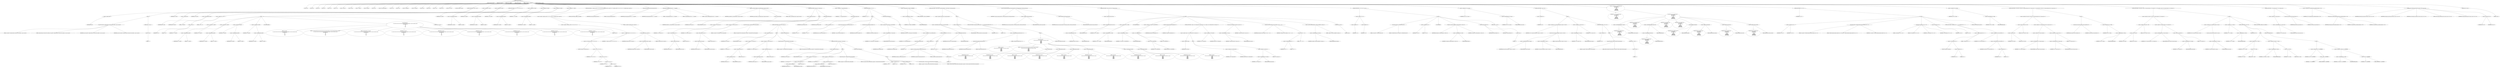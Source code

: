 digraph hostapd_notif_assoc {  
"1000123" [label = "(METHOD,hostapd_notif_assoc)" ]
"1000124" [label = "(PARAM,hostapd_data *hapd)" ]
"1000125" [label = "(PARAM,const u8 *addr)" ]
"1000126" [label = "(PARAM,const u8 *req_ies)" ]
"1000127" [label = "(PARAM,size_t req_ies_len)" ]
"1000128" [label = "(PARAM,int reassoc)" ]
"1000129" [label = "(BLOCK,,)" ]
"1000130" [label = "(LOCAL,v5: int)" ]
"1000131" [label = "(LOCAL,v6: int)" ]
"1000132" [label = "(LOCAL,v8: u8)" ]
"1000133" [label = "(LOCAL,v9: u8)" ]
"1000134" [label = "(LOCAL,v10: u8)" ]
"1000135" [label = "(LOCAL,v11: u8)" ]
"1000136" [label = "(LOCAL,v14: const u8 *)" ]
"1000137" [label = "(LOCAL,v15: size_t)" ]
"1000138" [label = "(LOCAL,v17: sta_info *)" ]
"1000139" [label = "(LOCAL,v18: sta_info *)" ]
"1000140" [label = "(LOCAL,v19: int)" ]
"1000141" [label = "(LOCAL,v20: wpa_state_machine *)" ]
"1000142" [label = "(LOCAL,v21: int)" ]
"1000143" [label = "(LOCAL,v22: int)" ]
"1000144" [label = "(LOCAL,v23: unsigned int)" ]
"1000145" [label = "(LOCAL,v24: wpa_event)" ]
"1000146" [label = "(LOCAL,v25: u32)" ]
"1000147" [label = "(LOCAL,v26: int)" ]
"1000148" [label = "(LOCAL,v27: u32)" ]
"1000149" [label = "(LOCAL,v28: u8 *)" ]
"1000150" [label = "(LOCAL,v30: u8 [ 1064 ])" ]
"1000151" [label = "(LOCAL,mdie: ieee802_11_elems)" ]
"1000152" [label = "(CONTROL_STRUCTURE,if ( !addr ),if ( !addr ))" ]
"1000153" [label = "(<operator>.logicalNot,!addr)" ]
"1000154" [label = "(IDENTIFIER,addr,!addr)" ]
"1000155" [label = "(BLOCK,,)" ]
"1000156" [label = "(wpa_printf,wpa_printf(2, \"hostapd_notif_assoc: Skip event with no address\", req_ies, req_ies_len))" ]
"1000157" [label = "(LITERAL,2,wpa_printf(2, \"hostapd_notif_assoc: Skip event with no address\", req_ies, req_ies_len))" ]
"1000158" [label = "(LITERAL,\"hostapd_notif_assoc: Skip event with no address\",wpa_printf(2, \"hostapd_notif_assoc: Skip event with no address\", req_ies, req_ies_len))" ]
"1000159" [label = "(IDENTIFIER,req_ies,wpa_printf(2, \"hostapd_notif_assoc: Skip event with no address\", req_ies, req_ies_len))" ]
"1000160" [label = "(IDENTIFIER,req_ies_len,wpa_printf(2, \"hostapd_notif_assoc: Skip event with no address\", req_ies, req_ies_len))" ]
"1000161" [label = "(RETURN,return -1;,return -1;)" ]
"1000162" [label = "(<operator>.minus,-1)" ]
"1000163" [label = "(LITERAL,1,-1)" ]
"1000164" [label = "(<operator>.assignment,v5 = *addr)" ]
"1000165" [label = "(IDENTIFIER,v5,v5 = *addr)" ]
"1000166" [label = "(<operator>.indirection,*addr)" ]
"1000167" [label = "(IDENTIFIER,addr,v5 = *addr)" ]
"1000168" [label = "(<operator>.assignment,v6 = addr[1])" ]
"1000169" [label = "(IDENTIFIER,v6,v6 = addr[1])" ]
"1000170" [label = "(<operator>.indirectIndexAccess,addr[1])" ]
"1000171" [label = "(IDENTIFIER,addr,v6 = addr[1])" ]
"1000172" [label = "(LITERAL,1,v6 = addr[1])" ]
"1000173" [label = "(CONTROL_STRUCTURE,if ( (v5 & 1) != 0 ),if ( (v5 & 1) != 0 ))" ]
"1000174" [label = "(<operator>.notEquals,(v5 & 1) != 0)" ]
"1000175" [label = "(<operator>.and,v5 & 1)" ]
"1000176" [label = "(IDENTIFIER,v5,v5 & 1)" ]
"1000177" [label = "(LITERAL,1,v5 & 1)" ]
"1000178" [label = "(LITERAL,0,(v5 & 1) != 0)" ]
"1000179" [label = "(BLOCK,,)" ]
"1000180" [label = "(<operator>.assignment,v11 = addr[5])" ]
"1000181" [label = "(IDENTIFIER,v11,v11 = addr[5])" ]
"1000182" [label = "(<operator>.indirectIndexAccess,addr[5])" ]
"1000183" [label = "(IDENTIFIER,addr,v11 = addr[5])" ]
"1000184" [label = "(LITERAL,5,v11 = addr[5])" ]
"1000185" [label = "(<operator>.assignment,v10 = addr[4])" ]
"1000186" [label = "(IDENTIFIER,v10,v10 = addr[4])" ]
"1000187" [label = "(<operator>.indirectIndexAccess,addr[4])" ]
"1000188" [label = "(IDENTIFIER,addr,v10 = addr[4])" ]
"1000189" [label = "(LITERAL,4,v10 = addr[4])" ]
"1000190" [label = "(<operator>.assignment,v9 = addr[3])" ]
"1000191" [label = "(IDENTIFIER,v9,v9 = addr[3])" ]
"1000192" [label = "(<operator>.indirectIndexAccess,addr[3])" ]
"1000193" [label = "(IDENTIFIER,addr,v9 = addr[3])" ]
"1000194" [label = "(LITERAL,3,v9 = addr[3])" ]
"1000195" [label = "(<operator>.assignment,v8 = addr[2])" ]
"1000196" [label = "(IDENTIFIER,v8,v8 = addr[2])" ]
"1000197" [label = "(<operator>.indirectIndexAccess,addr[2])" ]
"1000198" [label = "(IDENTIFIER,addr,v8 = addr[2])" ]
"1000199" [label = "(LITERAL,2,v8 = addr[2])" ]
"1000200" [label = "(JUMP_TARGET,LABEL_9)" ]
"1000201" [label = "(wpa_printf,wpa_printf(\n      2,\n      \"%s: Invalid SA=%02x:%02x:%02x:%02x:%02x:%02x in received indication - ignore this indication silently\",\n      \"hostapd_notif_assoc\",\n      v5,\n      v6,\n      v8,\n      v9,\n      v10,\n      v11))" ]
"1000202" [label = "(LITERAL,2,wpa_printf(\n      2,\n      \"%s: Invalid SA=%02x:%02x:%02x:%02x:%02x:%02x in received indication - ignore this indication silently\",\n      \"hostapd_notif_assoc\",\n      v5,\n      v6,\n      v8,\n      v9,\n      v10,\n      v11))" ]
"1000203" [label = "(LITERAL,\"%s: Invalid SA=%02x:%02x:%02x:%02x:%02x:%02x in received indication - ignore this indication silently\",wpa_printf(\n      2,\n      \"%s: Invalid SA=%02x:%02x:%02x:%02x:%02x:%02x in received indication - ignore this indication silently\",\n      \"hostapd_notif_assoc\",\n      v5,\n      v6,\n      v8,\n      v9,\n      v10,\n      v11))" ]
"1000204" [label = "(LITERAL,\"hostapd_notif_assoc\",wpa_printf(\n      2,\n      \"%s: Invalid SA=%02x:%02x:%02x:%02x:%02x:%02x in received indication - ignore this indication silently\",\n      \"hostapd_notif_assoc\",\n      v5,\n      v6,\n      v8,\n      v9,\n      v10,\n      v11))" ]
"1000205" [label = "(IDENTIFIER,v5,wpa_printf(\n      2,\n      \"%s: Invalid SA=%02x:%02x:%02x:%02x:%02x:%02x in received indication - ignore this indication silently\",\n      \"hostapd_notif_assoc\",\n      v5,\n      v6,\n      v8,\n      v9,\n      v10,\n      v11))" ]
"1000206" [label = "(IDENTIFIER,v6,wpa_printf(\n      2,\n      \"%s: Invalid SA=%02x:%02x:%02x:%02x:%02x:%02x in received indication - ignore this indication silently\",\n      \"hostapd_notif_assoc\",\n      v5,\n      v6,\n      v8,\n      v9,\n      v10,\n      v11))" ]
"1000207" [label = "(IDENTIFIER,v8,wpa_printf(\n      2,\n      \"%s: Invalid SA=%02x:%02x:%02x:%02x:%02x:%02x in received indication - ignore this indication silently\",\n      \"hostapd_notif_assoc\",\n      v5,\n      v6,\n      v8,\n      v9,\n      v10,\n      v11))" ]
"1000208" [label = "(IDENTIFIER,v9,wpa_printf(\n      2,\n      \"%s: Invalid SA=%02x:%02x:%02x:%02x:%02x:%02x in received indication - ignore this indication silently\",\n      \"hostapd_notif_assoc\",\n      v5,\n      v6,\n      v8,\n      v9,\n      v10,\n      v11))" ]
"1000209" [label = "(IDENTIFIER,v10,wpa_printf(\n      2,\n      \"%s: Invalid SA=%02x:%02x:%02x:%02x:%02x:%02x in received indication - ignore this indication silently\",\n      \"hostapd_notif_assoc\",\n      v5,\n      v6,\n      v8,\n      v9,\n      v10,\n      v11))" ]
"1000210" [label = "(IDENTIFIER,v11,wpa_printf(\n      2,\n      \"%s: Invalid SA=%02x:%02x:%02x:%02x:%02x:%02x in received indication - ignore this indication silently\",\n      \"hostapd_notif_assoc\",\n      v5,\n      v6,\n      v8,\n      v9,\n      v10,\n      v11))" ]
"1000211" [label = "(RETURN,return 0;,return 0;)" ]
"1000212" [label = "(LITERAL,0,return 0;)" ]
"1000213" [label = "(<operator>.assignment,v8 = addr[2])" ]
"1000214" [label = "(IDENTIFIER,v8,v8 = addr[2])" ]
"1000215" [label = "(<operator>.indirectIndexAccess,addr[2])" ]
"1000216" [label = "(IDENTIFIER,addr,v8 = addr[2])" ]
"1000217" [label = "(LITERAL,2,v8 = addr[2])" ]
"1000218" [label = "(<operator>.assignment,v9 = addr[3])" ]
"1000219" [label = "(IDENTIFIER,v9,v9 = addr[3])" ]
"1000220" [label = "(<operator>.indirectIndexAccess,addr[3])" ]
"1000221" [label = "(IDENTIFIER,addr,v9 = addr[3])" ]
"1000222" [label = "(LITERAL,3,v9 = addr[3])" ]
"1000223" [label = "(<operator>.assignment,v10 = addr[4])" ]
"1000224" [label = "(IDENTIFIER,v10,v10 = addr[4])" ]
"1000225" [label = "(<operator>.indirectIndexAccess,addr[4])" ]
"1000226" [label = "(IDENTIFIER,addr,v10 = addr[4])" ]
"1000227" [label = "(LITERAL,4,v10 = addr[4])" ]
"1000228" [label = "(<operator>.assignment,v11 = addr[5])" ]
"1000229" [label = "(IDENTIFIER,v11,v11 = addr[5])" ]
"1000230" [label = "(<operator>.indirectIndexAccess,addr[5])" ]
"1000231" [label = "(IDENTIFIER,addr,v11 = addr[5])" ]
"1000232" [label = "(LITERAL,5,v11 = addr[5])" ]
"1000233" [label = "(CONTROL_STRUCTURE,if ( !((unsigned __int8)(v6 | v5 | v8 | v9 | v10) | v11) || !bcmp(addr, hapd->own_addr, 6u) ),if ( !((unsigned __int8)(v6 | v5 | v8 | v9 | v10) | v11) || !bcmp(addr, hapd->own_addr, 6u) ))" ]
"1000234" [label = "(<operator>.logicalOr,!((unsigned __int8)(v6 | v5 | v8 | v9 | v10) | v11) || !bcmp(addr, hapd->own_addr, 6u))" ]
"1000235" [label = "(<operator>.logicalNot,!((unsigned __int8)(v6 | v5 | v8 | v9 | v10) | v11))" ]
"1000236" [label = "(<operator>.or,(unsigned __int8)(v6 | v5 | v8 | v9 | v10) | v11)" ]
"1000237" [label = "(<operator>.cast,(unsigned __int8)(v6 | v5 | v8 | v9 | v10))" ]
"1000238" [label = "(UNKNOWN,unsigned __int8,unsigned __int8)" ]
"1000239" [label = "(<operator>.or,v6 | v5 | v8 | v9 | v10)" ]
"1000240" [label = "(IDENTIFIER,v6,v6 | v5 | v8 | v9 | v10)" ]
"1000241" [label = "(<operator>.or,v5 | v8 | v9 | v10)" ]
"1000242" [label = "(IDENTIFIER,v5,v5 | v8 | v9 | v10)" ]
"1000243" [label = "(<operator>.or,v8 | v9 | v10)" ]
"1000244" [label = "(IDENTIFIER,v8,v8 | v9 | v10)" ]
"1000245" [label = "(<operator>.or,v9 | v10)" ]
"1000246" [label = "(IDENTIFIER,v9,v9 | v10)" ]
"1000247" [label = "(IDENTIFIER,v10,v9 | v10)" ]
"1000248" [label = "(IDENTIFIER,v11,(unsigned __int8)(v6 | v5 | v8 | v9 | v10) | v11)" ]
"1000249" [label = "(<operator>.logicalNot,!bcmp(addr, hapd->own_addr, 6u))" ]
"1000250" [label = "(bcmp,bcmp(addr, hapd->own_addr, 6u))" ]
"1000251" [label = "(IDENTIFIER,addr,bcmp(addr, hapd->own_addr, 6u))" ]
"1000252" [label = "(<operator>.indirectFieldAccess,hapd->own_addr)" ]
"1000253" [label = "(IDENTIFIER,hapd,bcmp(addr, hapd->own_addr, 6u))" ]
"1000254" [label = "(FIELD_IDENTIFIER,own_addr,own_addr)" ]
"1000255" [label = "(LITERAL,6u,bcmp(addr, hapd->own_addr, 6u))" ]
"1000256" [label = "(CONTROL_STRUCTURE,goto LABEL_9;,goto LABEL_9;)" ]
"1000257" [label = "(random_add_randomness,random_add_randomness(addr, 6u))" ]
"1000258" [label = "(IDENTIFIER,addr,random_add_randomness(addr, 6u))" ]
"1000259" [label = "(LITERAL,6u,random_add_randomness(addr, 6u))" ]
"1000260" [label = "(hostapd_logger,hostapd_logger(hapd, addr, 1u, 2, \"associated\"))" ]
"1000261" [label = "(IDENTIFIER,hapd,hostapd_logger(hapd, addr, 1u, 2, \"associated\"))" ]
"1000262" [label = "(IDENTIFIER,addr,hostapd_logger(hapd, addr, 1u, 2, \"associated\"))" ]
"1000263" [label = "(LITERAL,1u,hostapd_logger(hapd, addr, 1u, 2, \"associated\"))" ]
"1000264" [label = "(LITERAL,2,hostapd_logger(hapd, addr, 1u, 2, \"associated\"))" ]
"1000265" [label = "(LITERAL,\"associated\",hostapd_logger(hapd, addr, 1u, 2, \"associated\"))" ]
"1000266" [label = "(ieee802_11_parse_elems,ieee802_11_parse_elems(req_ies, req_ies_len, &mdie, 0))" ]
"1000267" [label = "(IDENTIFIER,req_ies,ieee802_11_parse_elems(req_ies, req_ies_len, &mdie, 0))" ]
"1000268" [label = "(IDENTIFIER,req_ies_len,ieee802_11_parse_elems(req_ies, req_ies_len, &mdie, 0))" ]
"1000269" [label = "(<operator>.addressOf,&mdie)" ]
"1000270" [label = "(IDENTIFIER,mdie,ieee802_11_parse_elems(req_ies, req_ies_len, &mdie, 0))" ]
"1000271" [label = "(LITERAL,0,ieee802_11_parse_elems(req_ies, req_ies_len, &mdie, 0))" ]
"1000272" [label = "(CONTROL_STRUCTURE,if ( mdie.wps_ie ),if ( mdie.wps_ie ))" ]
"1000273" [label = "(<operator>.fieldAccess,mdie.wps_ie)" ]
"1000274" [label = "(IDENTIFIER,mdie,if ( mdie.wps_ie ))" ]
"1000275" [label = "(FIELD_IDENTIFIER,wps_ie,wps_ie)" ]
"1000276" [label = "(BLOCK,,)" ]
"1000277" [label = "(<operator>.assignment,v14 = mdie.wps_ie - 2)" ]
"1000278" [label = "(IDENTIFIER,v14,v14 = mdie.wps_ie - 2)" ]
"1000279" [label = "(<operator>.subtraction,mdie.wps_ie - 2)" ]
"1000280" [label = "(<operator>.fieldAccess,mdie.wps_ie)" ]
"1000281" [label = "(IDENTIFIER,mdie,mdie.wps_ie - 2)" ]
"1000282" [label = "(FIELD_IDENTIFIER,wps_ie,wps_ie)" ]
"1000283" [label = "(LITERAL,2,mdie.wps_ie - 2)" ]
"1000284" [label = "(<operator>.assignment,v15 = mdie.wps_ie_len + 2)" ]
"1000285" [label = "(IDENTIFIER,v15,v15 = mdie.wps_ie_len + 2)" ]
"1000286" [label = "(<operator>.addition,mdie.wps_ie_len + 2)" ]
"1000287" [label = "(<operator>.fieldAccess,mdie.wps_ie_len)" ]
"1000288" [label = "(IDENTIFIER,mdie,mdie.wps_ie_len + 2)" ]
"1000289" [label = "(FIELD_IDENTIFIER,wps_ie_len,wps_ie_len)" ]
"1000290" [label = "(LITERAL,2,mdie.wps_ie_len + 2)" ]
"1000291" [label = "(wpa_printf,wpa_printf(2, \"STA included WPS IE in (Re)AssocReq\"))" ]
"1000292" [label = "(LITERAL,2,wpa_printf(2, \"STA included WPS IE in (Re)AssocReq\"))" ]
"1000293" [label = "(LITERAL,\"STA included WPS IE in (Re)AssocReq\",wpa_printf(2, \"STA included WPS IE in (Re)AssocReq\"))" ]
"1000294" [label = "(CONTROL_STRUCTURE,else,else)" ]
"1000295" [label = "(CONTROL_STRUCTURE,if ( mdie.rsn_ie ),if ( mdie.rsn_ie ))" ]
"1000296" [label = "(<operator>.fieldAccess,mdie.rsn_ie)" ]
"1000297" [label = "(IDENTIFIER,mdie,if ( mdie.rsn_ie ))" ]
"1000298" [label = "(FIELD_IDENTIFIER,rsn_ie,rsn_ie)" ]
"1000299" [label = "(BLOCK,,)" ]
"1000300" [label = "(<operator>.assignment,v14 = mdie.rsn_ie - 2)" ]
"1000301" [label = "(IDENTIFIER,v14,v14 = mdie.rsn_ie - 2)" ]
"1000302" [label = "(<operator>.subtraction,mdie.rsn_ie - 2)" ]
"1000303" [label = "(<operator>.fieldAccess,mdie.rsn_ie)" ]
"1000304" [label = "(IDENTIFIER,mdie,mdie.rsn_ie - 2)" ]
"1000305" [label = "(FIELD_IDENTIFIER,rsn_ie,rsn_ie)" ]
"1000306" [label = "(LITERAL,2,mdie.rsn_ie - 2)" ]
"1000307" [label = "(<operator>.assignment,v15 = mdie.rsn_ie_len + 2)" ]
"1000308" [label = "(IDENTIFIER,v15,v15 = mdie.rsn_ie_len + 2)" ]
"1000309" [label = "(<operator>.addition,mdie.rsn_ie_len + 2)" ]
"1000310" [label = "(<operator>.fieldAccess,mdie.rsn_ie_len)" ]
"1000311" [label = "(IDENTIFIER,mdie,mdie.rsn_ie_len + 2)" ]
"1000312" [label = "(FIELD_IDENTIFIER,rsn_ie_len,rsn_ie_len)" ]
"1000313" [label = "(LITERAL,2,mdie.rsn_ie_len + 2)" ]
"1000314" [label = "(wpa_printf,wpa_printf(2, \"STA included RSN IE in (Re)AssocReq\"))" ]
"1000315" [label = "(LITERAL,2,wpa_printf(2, \"STA included RSN IE in (Re)AssocReq\"))" ]
"1000316" [label = "(LITERAL,\"STA included RSN IE in (Re)AssocReq\",wpa_printf(2, \"STA included RSN IE in (Re)AssocReq\"))" ]
"1000317" [label = "(CONTROL_STRUCTURE,else,else)" ]
"1000318" [label = "(CONTROL_STRUCTURE,if ( mdie.wpa_ie ),if ( mdie.wpa_ie ))" ]
"1000319" [label = "(<operator>.fieldAccess,mdie.wpa_ie)" ]
"1000320" [label = "(IDENTIFIER,mdie,if ( mdie.wpa_ie ))" ]
"1000321" [label = "(FIELD_IDENTIFIER,wpa_ie,wpa_ie)" ]
"1000322" [label = "(BLOCK,,)" ]
"1000323" [label = "(<operator>.assignment,v14 = mdie.wpa_ie - 2)" ]
"1000324" [label = "(IDENTIFIER,v14,v14 = mdie.wpa_ie - 2)" ]
"1000325" [label = "(<operator>.subtraction,mdie.wpa_ie - 2)" ]
"1000326" [label = "(<operator>.fieldAccess,mdie.wpa_ie)" ]
"1000327" [label = "(IDENTIFIER,mdie,mdie.wpa_ie - 2)" ]
"1000328" [label = "(FIELD_IDENTIFIER,wpa_ie,wpa_ie)" ]
"1000329" [label = "(LITERAL,2,mdie.wpa_ie - 2)" ]
"1000330" [label = "(<operator>.assignment,v15 = mdie.wpa_ie_len + 2)" ]
"1000331" [label = "(IDENTIFIER,v15,v15 = mdie.wpa_ie_len + 2)" ]
"1000332" [label = "(<operator>.addition,mdie.wpa_ie_len + 2)" ]
"1000333" [label = "(<operator>.fieldAccess,mdie.wpa_ie_len)" ]
"1000334" [label = "(IDENTIFIER,mdie,mdie.wpa_ie_len + 2)" ]
"1000335" [label = "(FIELD_IDENTIFIER,wpa_ie_len,wpa_ie_len)" ]
"1000336" [label = "(LITERAL,2,mdie.wpa_ie_len + 2)" ]
"1000337" [label = "(wpa_printf,wpa_printf(2, \"STA included WPA IE in (Re)AssocReq\"))" ]
"1000338" [label = "(LITERAL,2,wpa_printf(2, \"STA included WPA IE in (Re)AssocReq\"))" ]
"1000339" [label = "(LITERAL,\"STA included WPA IE in (Re)AssocReq\",wpa_printf(2, \"STA included WPA IE in (Re)AssocReq\"))" ]
"1000340" [label = "(CONTROL_STRUCTURE,else,else)" ]
"1000341" [label = "(BLOCK,,)" ]
"1000342" [label = "(<operator>.assignment,v14 = 0)" ]
"1000343" [label = "(IDENTIFIER,v14,v14 = 0)" ]
"1000344" [label = "(LITERAL,0,v14 = 0)" ]
"1000345" [label = "(<operator>.assignment,v15 = 0)" ]
"1000346" [label = "(IDENTIFIER,v15,v15 = 0)" ]
"1000347" [label = "(LITERAL,0,v15 = 0)" ]
"1000348" [label = "(wpa_printf,wpa_printf(2, \"STA did not include WPS/RSN/WPA IE in (Re)AssocReq\"))" ]
"1000349" [label = "(LITERAL,2,wpa_printf(2, \"STA did not include WPS/RSN/WPA IE in (Re)AssocReq\"))" ]
"1000350" [label = "(LITERAL,\"STA did not include WPS/RSN/WPA IE in (Re)AssocReq\",wpa_printf(2, \"STA did not include WPS/RSN/WPA IE in (Re)AssocReq\"))" ]
"1000351" [label = "(<operator>.assignment,v17 = ap_get_sta(hapd, addr))" ]
"1000352" [label = "(IDENTIFIER,v17,v17 = ap_get_sta(hapd, addr))" ]
"1000353" [label = "(ap_get_sta,ap_get_sta(hapd, addr))" ]
"1000354" [label = "(IDENTIFIER,hapd,ap_get_sta(hapd, addr))" ]
"1000355" [label = "(IDENTIFIER,addr,ap_get_sta(hapd, addr))" ]
"1000356" [label = "(CONTROL_STRUCTURE,if ( v17 ),if ( v17 ))" ]
"1000357" [label = "(IDENTIFIER,v17,if ( v17 ))" ]
"1000358" [label = "(BLOCK,,)" ]
"1000359" [label = "(<operator>.assignment,v18 = v17)" ]
"1000360" [label = "(IDENTIFIER,v18,v18 = v17)" ]
"1000361" [label = "(IDENTIFIER,v17,v18 = v17)" ]
"1000362" [label = "(ap_sta_no_session_timeout,ap_sta_no_session_timeout(hapd, v17))" ]
"1000363" [label = "(IDENTIFIER,hapd,ap_sta_no_session_timeout(hapd, v17))" ]
"1000364" [label = "(IDENTIFIER,v17,ap_sta_no_session_timeout(hapd, v17))" ]
"1000365" [label = "(accounting_sta_stop,accounting_sta_stop(hapd, v18))" ]
"1000366" [label = "(IDENTIFIER,hapd,accounting_sta_stop(hapd, v18))" ]
"1000367" [label = "(IDENTIFIER,v18,accounting_sta_stop(hapd, v18))" ]
"1000368" [label = "(<operator>.assignment,v18->timeout_next = STA_NULLFUNC)" ]
"1000369" [label = "(<operator>.indirectFieldAccess,v18->timeout_next)" ]
"1000370" [label = "(IDENTIFIER,v18,v18->timeout_next = STA_NULLFUNC)" ]
"1000371" [label = "(FIELD_IDENTIFIER,timeout_next,timeout_next)" ]
"1000372" [label = "(IDENTIFIER,STA_NULLFUNC,v18->timeout_next = STA_NULLFUNC)" ]
"1000373" [label = "(CONTROL_STRUCTURE,else,else)" ]
"1000374" [label = "(BLOCK,,)" ]
"1000375" [label = "(<operator>.assignment,v18 = ap_sta_add(hapd, addr))" ]
"1000376" [label = "(IDENTIFIER,v18,v18 = ap_sta_add(hapd, addr))" ]
"1000377" [label = "(ap_sta_add,ap_sta_add(hapd, addr))" ]
"1000378" [label = "(IDENTIFIER,hapd,ap_sta_add(hapd, addr))" ]
"1000379" [label = "(IDENTIFIER,addr,ap_sta_add(hapd, addr))" ]
"1000380" [label = "(CONTROL_STRUCTURE,if ( !v18 ),if ( !v18 ))" ]
"1000381" [label = "(<operator>.logicalNot,!v18)" ]
"1000382" [label = "(IDENTIFIER,v18,!v18)" ]
"1000383" [label = "(BLOCK,,)" ]
"1000384" [label = "(hostapd_drv_sta_disassoc,hostapd_drv_sta_disassoc(hapd, addr, 5))" ]
"1000385" [label = "(IDENTIFIER,hapd,hostapd_drv_sta_disassoc(hapd, addr, 5))" ]
"1000386" [label = "(IDENTIFIER,addr,hostapd_drv_sta_disassoc(hapd, addr, 5))" ]
"1000387" [label = "(LITERAL,5,hostapd_drv_sta_disassoc(hapd, addr, 5))" ]
"1000388" [label = "(RETURN,return -1;,return -1;)" ]
"1000389" [label = "(<operator>.minus,-1)" ]
"1000390" [label = "(LITERAL,1,-1)" ]
"1000391" [label = "(<operators>.assignmentAnd,v18->flags &= 0xFFFECFFF)" ]
"1000392" [label = "(<operator>.indirectFieldAccess,v18->flags)" ]
"1000393" [label = "(IDENTIFIER,v18,v18->flags &= 0xFFFECFFF)" ]
"1000394" [label = "(FIELD_IDENTIFIER,flags,flags)" ]
"1000395" [label = "(LITERAL,0xFFFECFFF,v18->flags &= 0xFFFECFFF)" ]
"1000396" [label = "(CONTROL_STRUCTURE,if ( !hapd->iface->drv_max_acl_mac_addrs ),if ( !hapd->iface->drv_max_acl_mac_addrs ))" ]
"1000397" [label = "(<operator>.logicalNot,!hapd->iface->drv_max_acl_mac_addrs)" ]
"1000398" [label = "(<operator>.indirectFieldAccess,hapd->iface->drv_max_acl_mac_addrs)" ]
"1000399" [label = "(<operator>.indirectFieldAccess,hapd->iface)" ]
"1000400" [label = "(IDENTIFIER,hapd,!hapd->iface->drv_max_acl_mac_addrs)" ]
"1000401" [label = "(FIELD_IDENTIFIER,iface,iface)" ]
"1000402" [label = "(FIELD_IDENTIFIER,drv_max_acl_mac_addrs,drv_max_acl_mac_addrs)" ]
"1000403" [label = "(BLOCK,,)" ]
"1000404" [label = "(<operator>.assignment,v19 = 1)" ]
"1000405" [label = "(IDENTIFIER,v19,v19 = 1)" ]
"1000406" [label = "(LITERAL,1,v19 = 1)" ]
"1000407" [label = "(CONTROL_STRUCTURE,if ( hostapd_check_acl(hapd, addr, 0) != 1 ),if ( hostapd_check_acl(hapd, addr, 0) != 1 ))" ]
"1000408" [label = "(<operator>.notEquals,hostapd_check_acl(hapd, addr, 0) != 1)" ]
"1000409" [label = "(hostapd_check_acl,hostapd_check_acl(hapd, addr, 0))" ]
"1000410" [label = "(IDENTIFIER,hapd,hostapd_check_acl(hapd, addr, 0))" ]
"1000411" [label = "(IDENTIFIER,addr,hostapd_check_acl(hapd, addr, 0))" ]
"1000412" [label = "(LITERAL,0,hostapd_check_acl(hapd, addr, 0))" ]
"1000413" [label = "(LITERAL,1,hostapd_check_acl(hapd, addr, 0) != 1)" ]
"1000414" [label = "(BLOCK,,)" ]
"1000415" [label = "(wpa_printf,wpa_printf(\n        3,\n        \"STA %02x:%02x:%02x:%02x:%02x:%02x not allowed to connect\",\n        *addr,\n        addr[1],\n        addr[2],\n        addr[3],\n        addr[4],\n        addr[5]))" ]
"1000416" [label = "(LITERAL,3,wpa_printf(\n        3,\n        \"STA %02x:%02x:%02x:%02x:%02x:%02x not allowed to connect\",\n        *addr,\n        addr[1],\n        addr[2],\n        addr[3],\n        addr[4],\n        addr[5]))" ]
"1000417" [label = "(LITERAL,\"STA %02x:%02x:%02x:%02x:%02x:%02x not allowed to connect\",wpa_printf(\n        3,\n        \"STA %02x:%02x:%02x:%02x:%02x:%02x not allowed to connect\",\n        *addr,\n        addr[1],\n        addr[2],\n        addr[3],\n        addr[4],\n        addr[5]))" ]
"1000418" [label = "(<operator>.indirection,*addr)" ]
"1000419" [label = "(IDENTIFIER,addr,wpa_printf(\n        3,\n        \"STA %02x:%02x:%02x:%02x:%02x:%02x not allowed to connect\",\n        *addr,\n        addr[1],\n        addr[2],\n        addr[3],\n        addr[4],\n        addr[5]))" ]
"1000420" [label = "(<operator>.indirectIndexAccess,addr[1])" ]
"1000421" [label = "(IDENTIFIER,addr,wpa_printf(\n        3,\n        \"STA %02x:%02x:%02x:%02x:%02x:%02x not allowed to connect\",\n        *addr,\n        addr[1],\n        addr[2],\n        addr[3],\n        addr[4],\n        addr[5]))" ]
"1000422" [label = "(LITERAL,1,wpa_printf(\n        3,\n        \"STA %02x:%02x:%02x:%02x:%02x:%02x not allowed to connect\",\n        *addr,\n        addr[1],\n        addr[2],\n        addr[3],\n        addr[4],\n        addr[5]))" ]
"1000423" [label = "(<operator>.indirectIndexAccess,addr[2])" ]
"1000424" [label = "(IDENTIFIER,addr,wpa_printf(\n        3,\n        \"STA %02x:%02x:%02x:%02x:%02x:%02x not allowed to connect\",\n        *addr,\n        addr[1],\n        addr[2],\n        addr[3],\n        addr[4],\n        addr[5]))" ]
"1000425" [label = "(LITERAL,2,wpa_printf(\n        3,\n        \"STA %02x:%02x:%02x:%02x:%02x:%02x not allowed to connect\",\n        *addr,\n        addr[1],\n        addr[2],\n        addr[3],\n        addr[4],\n        addr[5]))" ]
"1000426" [label = "(<operator>.indirectIndexAccess,addr[3])" ]
"1000427" [label = "(IDENTIFIER,addr,wpa_printf(\n        3,\n        \"STA %02x:%02x:%02x:%02x:%02x:%02x not allowed to connect\",\n        *addr,\n        addr[1],\n        addr[2],\n        addr[3],\n        addr[4],\n        addr[5]))" ]
"1000428" [label = "(LITERAL,3,wpa_printf(\n        3,\n        \"STA %02x:%02x:%02x:%02x:%02x:%02x not allowed to connect\",\n        *addr,\n        addr[1],\n        addr[2],\n        addr[3],\n        addr[4],\n        addr[5]))" ]
"1000429" [label = "(<operator>.indirectIndexAccess,addr[4])" ]
"1000430" [label = "(IDENTIFIER,addr,wpa_printf(\n        3,\n        \"STA %02x:%02x:%02x:%02x:%02x:%02x not allowed to connect\",\n        *addr,\n        addr[1],\n        addr[2],\n        addr[3],\n        addr[4],\n        addr[5]))" ]
"1000431" [label = "(LITERAL,4,wpa_printf(\n        3,\n        \"STA %02x:%02x:%02x:%02x:%02x:%02x not allowed to connect\",\n        *addr,\n        addr[1],\n        addr[2],\n        addr[3],\n        addr[4],\n        addr[5]))" ]
"1000432" [label = "(<operator>.indirectIndexAccess,addr[5])" ]
"1000433" [label = "(IDENTIFIER,addr,wpa_printf(\n        3,\n        \"STA %02x:%02x:%02x:%02x:%02x:%02x not allowed to connect\",\n        *addr,\n        addr[1],\n        addr[2],\n        addr[3],\n        addr[4],\n        addr[5]))" ]
"1000434" [label = "(LITERAL,5,wpa_printf(\n        3,\n        \"STA %02x:%02x:%02x:%02x:%02x:%02x not allowed to connect\",\n        *addr,\n        addr[1],\n        addr[2],\n        addr[3],\n        addr[4],\n        addr[5]))" ]
"1000435" [label = "(CONTROL_STRUCTURE,goto fail;,goto fail;)" ]
"1000436" [label = "(ap_copy_sta_supp_op_classes,ap_copy_sta_supp_op_classes(v18, mdie.supp_op_classes, mdie.supp_op_classes_len))" ]
"1000437" [label = "(IDENTIFIER,v18,ap_copy_sta_supp_op_classes(v18, mdie.supp_op_classes, mdie.supp_op_classes_len))" ]
"1000438" [label = "(<operator>.fieldAccess,mdie.supp_op_classes)" ]
"1000439" [label = "(IDENTIFIER,mdie,ap_copy_sta_supp_op_classes(v18, mdie.supp_op_classes, mdie.supp_op_classes_len))" ]
"1000440" [label = "(FIELD_IDENTIFIER,supp_op_classes,supp_op_classes)" ]
"1000441" [label = "(<operator>.fieldAccess,mdie.supp_op_classes_len)" ]
"1000442" [label = "(IDENTIFIER,mdie,ap_copy_sta_supp_op_classes(v18, mdie.supp_op_classes, mdie.supp_op_classes_len))" ]
"1000443" [label = "(FIELD_IDENTIFIER,supp_op_classes_len,supp_op_classes_len)" ]
"1000444" [label = "(CONTROL_STRUCTURE,if ( !hapd->conf->wpa ),if ( !hapd->conf->wpa ))" ]
"1000445" [label = "(<operator>.logicalNot,!hapd->conf->wpa)" ]
"1000446" [label = "(<operator>.indirectFieldAccess,hapd->conf->wpa)" ]
"1000447" [label = "(<operator>.indirectFieldAccess,hapd->conf)" ]
"1000448" [label = "(IDENTIFIER,hapd,!hapd->conf->wpa)" ]
"1000449" [label = "(FIELD_IDENTIFIER,conf,conf)" ]
"1000450" [label = "(FIELD_IDENTIFIER,wpa,wpa)" ]
"1000451" [label = "(BLOCK,,)" ]
"1000452" [label = "(<operator>.assignment,v23 = v18->flags)" ]
"1000453" [label = "(IDENTIFIER,v23,v23 = v18->flags)" ]
"1000454" [label = "(<operator>.indirectFieldAccess,v18->flags)" ]
"1000455" [label = "(IDENTIFIER,v18,v23 = v18->flags)" ]
"1000456" [label = "(FIELD_IDENTIFIER,flags,flags)" ]
"1000457" [label = "(JUMP_TARGET,LABEL_30)" ]
"1000458" [label = "(<operator>.assignment,v18->flags = v23 & 0xFFF7FFFC | 3)" ]
"1000459" [label = "(<operator>.indirectFieldAccess,v18->flags)" ]
"1000460" [label = "(IDENTIFIER,v18,v18->flags = v23 & 0xFFF7FFFC | 3)" ]
"1000461" [label = "(FIELD_IDENTIFIER,flags,flags)" ]
"1000462" [label = "(<operator>.or,v23 & 0xFFF7FFFC | 3)" ]
"1000463" [label = "(<operator>.and,v23 & 0xFFF7FFFC)" ]
"1000464" [label = "(IDENTIFIER,v23,v23 & 0xFFF7FFFC)" ]
"1000465" [label = "(LITERAL,0xFFF7FFFC,v23 & 0xFFF7FFFC)" ]
"1000466" [label = "(LITERAL,3,v23 & 0xFFF7FFFC | 3)" ]
"1000467" [label = "(hostapd_set_sta_flags,hostapd_set_sta_flags(hapd, v18))" ]
"1000468" [label = "(IDENTIFIER,hapd,hostapd_set_sta_flags(hapd, v18))" ]
"1000469" [label = "(IDENTIFIER,v18,hostapd_set_sta_flags(hapd, v18))" ]
"1000470" [label = "(CONTROL_STRUCTURE,if ( !reassoc || (v24 = WPA_ASSOC_FT, v18->auth_alg != 2) ),if ( !reassoc || (v24 = WPA_ASSOC_FT, v18->auth_alg != 2) ))" ]
"1000471" [label = "(<operator>.logicalOr,!reassoc || (v24 = WPA_ASSOC_FT, v18->auth_alg != 2))" ]
"1000472" [label = "(<operator>.logicalNot,!reassoc)" ]
"1000473" [label = "(IDENTIFIER,reassoc,!reassoc)" ]
"1000474" [label = "(BLOCK,,)" ]
"1000475" [label = "(<operator>.assignment,v24 = WPA_ASSOC_FT)" ]
"1000476" [label = "(IDENTIFIER,v24,v24 = WPA_ASSOC_FT)" ]
"1000477" [label = "(IDENTIFIER,WPA_ASSOC_FT,v24 = WPA_ASSOC_FT)" ]
"1000478" [label = "(<operator>.notEquals,v18->auth_alg != 2)" ]
"1000479" [label = "(<operator>.indirectFieldAccess,v18->auth_alg)" ]
"1000480" [label = "(IDENTIFIER,v18,v18->auth_alg != 2)" ]
"1000481" [label = "(FIELD_IDENTIFIER,auth_alg,auth_alg)" ]
"1000482" [label = "(LITERAL,2,v18->auth_alg != 2)" ]
"1000483" [label = "(<operator>.assignment,v24 = WPA_ASSOC)" ]
"1000484" [label = "(IDENTIFIER,v24,v24 = WPA_ASSOC)" ]
"1000485" [label = "(IDENTIFIER,WPA_ASSOC,v24 = WPA_ASSOC)" ]
"1000486" [label = "(wpa_auth_sm_event,wpa_auth_sm_event(v18->wpa_sm, v24))" ]
"1000487" [label = "(<operator>.indirectFieldAccess,v18->wpa_sm)" ]
"1000488" [label = "(IDENTIFIER,v18,wpa_auth_sm_event(v18->wpa_sm, v24))" ]
"1000489" [label = "(FIELD_IDENTIFIER,wpa_sm,wpa_sm)" ]
"1000490" [label = "(IDENTIFIER,v24,wpa_auth_sm_event(v18->wpa_sm, v24))" ]
"1000491" [label = "(hostapd_new_assoc_sta,hostapd_new_assoc_sta(hapd, v18, (v23 >> 1) & 1))" ]
"1000492" [label = "(IDENTIFIER,hapd,hostapd_new_assoc_sta(hapd, v18, (v23 >> 1) & 1))" ]
"1000493" [label = "(IDENTIFIER,v18,hostapd_new_assoc_sta(hapd, v18, (v23 >> 1) & 1))" ]
"1000494" [label = "(<operator>.and,(v23 >> 1) & 1)" ]
"1000495" [label = "(<operator>.arithmeticShiftRight,v23 >> 1)" ]
"1000496" [label = "(IDENTIFIER,v23,v23 >> 1)" ]
"1000497" [label = "(LITERAL,1,v23 >> 1)" ]
"1000498" [label = "(LITERAL,1,(v23 >> 1) & 1)" ]
"1000499" [label = "(ieee802_1x_notify_port_enabled,ieee802_1x_notify_port_enabled(v18->eapol_sm, 1))" ]
"1000500" [label = "(<operator>.indirectFieldAccess,v18->eapol_sm)" ]
"1000501" [label = "(IDENTIFIER,v18,ieee802_1x_notify_port_enabled(v18->eapol_sm, 1))" ]
"1000502" [label = "(FIELD_IDENTIFIER,eapol_sm,eapol_sm)" ]
"1000503" [label = "(LITERAL,1,ieee802_1x_notify_port_enabled(v18->eapol_sm, 1))" ]
"1000504" [label = "(RETURN,return 0;,return 0;)" ]
"1000505" [label = "(LITERAL,0,return 0;)" ]
"1000506" [label = "(CONTROL_STRUCTURE,if ( !v14 || !v15 ),if ( !v14 || !v15 ))" ]
"1000507" [label = "(<operator>.logicalOr,!v14 || !v15)" ]
"1000508" [label = "(<operator>.logicalNot,!v14)" ]
"1000509" [label = "(IDENTIFIER,v14,!v14)" ]
"1000510" [label = "(<operator>.logicalNot,!v15)" ]
"1000511" [label = "(IDENTIFIER,v15,!v15)" ]
"1000512" [label = "(BLOCK,,)" ]
"1000513" [label = "(wpa_printf,wpa_printf(2, \"No WPA/RSN IE from STA\"))" ]
"1000514" [label = "(LITERAL,2,wpa_printf(2, \"No WPA/RSN IE from STA\"))" ]
"1000515" [label = "(LITERAL,\"No WPA/RSN IE from STA\",wpa_printf(2, \"No WPA/RSN IE from STA\"))" ]
"1000516" [label = "(<operator>.assignment,v19 = 13)" ]
"1000517" [label = "(IDENTIFIER,v19,v19 = 13)" ]
"1000518" [label = "(LITERAL,13,v19 = 13)" ]
"1000519" [label = "(JUMP_TARGET,fail)" ]
"1000520" [label = "(hostapd_drv_sta_disassoc,hostapd_drv_sta_disassoc(hapd, v18->addr, v19))" ]
"1000521" [label = "(IDENTIFIER,hapd,hostapd_drv_sta_disassoc(hapd, v18->addr, v19))" ]
"1000522" [label = "(<operator>.indirectFieldAccess,v18->addr)" ]
"1000523" [label = "(IDENTIFIER,v18,hostapd_drv_sta_disassoc(hapd, v18->addr, v19))" ]
"1000524" [label = "(FIELD_IDENTIFIER,addr,addr)" ]
"1000525" [label = "(IDENTIFIER,v19,hostapd_drv_sta_disassoc(hapd, v18->addr, v19))" ]
"1000526" [label = "(ap_free_sta,ap_free_sta(hapd, v18))" ]
"1000527" [label = "(IDENTIFIER,hapd,ap_free_sta(hapd, v18))" ]
"1000528" [label = "(IDENTIFIER,v18,ap_free_sta(hapd, v18))" ]
"1000529" [label = "(RETURN,return -1;,return -1;)" ]
"1000530" [label = "(<operator>.minus,-1)" ]
"1000531" [label = "(LITERAL,1,-1)" ]
"1000532" [label = "(<operator>.assignment,v20 = v18->wpa_sm)" ]
"1000533" [label = "(IDENTIFIER,v20,v20 = v18->wpa_sm)" ]
"1000534" [label = "(<operator>.indirectFieldAccess,v18->wpa_sm)" ]
"1000535" [label = "(IDENTIFIER,v18,v20 = v18->wpa_sm)" ]
"1000536" [label = "(FIELD_IDENTIFIER,wpa_sm,wpa_sm)" ]
"1000537" [label = "(CONTROL_STRUCTURE,if ( !v20 ),if ( !v20 ))" ]
"1000538" [label = "(<operator>.logicalNot,!v20)" ]
"1000539" [label = "(IDENTIFIER,v20,!v20)" ]
"1000540" [label = "(BLOCK,,)" ]
"1000541" [label = "(<operator>.assignment,v20 = wpa_auth_sta_init(hapd->wpa_auth, v18->addr, 0))" ]
"1000542" [label = "(IDENTIFIER,v20,v20 = wpa_auth_sta_init(hapd->wpa_auth, v18->addr, 0))" ]
"1000543" [label = "(wpa_auth_sta_init,wpa_auth_sta_init(hapd->wpa_auth, v18->addr, 0))" ]
"1000544" [label = "(<operator>.indirectFieldAccess,hapd->wpa_auth)" ]
"1000545" [label = "(IDENTIFIER,hapd,wpa_auth_sta_init(hapd->wpa_auth, v18->addr, 0))" ]
"1000546" [label = "(FIELD_IDENTIFIER,wpa_auth,wpa_auth)" ]
"1000547" [label = "(<operator>.indirectFieldAccess,v18->addr)" ]
"1000548" [label = "(IDENTIFIER,v18,wpa_auth_sta_init(hapd->wpa_auth, v18->addr, 0))" ]
"1000549" [label = "(FIELD_IDENTIFIER,addr,addr)" ]
"1000550" [label = "(LITERAL,0,wpa_auth_sta_init(hapd->wpa_auth, v18->addr, 0))" ]
"1000551" [label = "(<operator>.assignment,v18->wpa_sm = v20)" ]
"1000552" [label = "(<operator>.indirectFieldAccess,v18->wpa_sm)" ]
"1000553" [label = "(IDENTIFIER,v18,v18->wpa_sm = v20)" ]
"1000554" [label = "(FIELD_IDENTIFIER,wpa_sm,wpa_sm)" ]
"1000555" [label = "(IDENTIFIER,v20,v18->wpa_sm = v20)" ]
"1000556" [label = "(CONTROL_STRUCTURE,if ( !v20 ),if ( !v20 ))" ]
"1000557" [label = "(<operator>.logicalNot,!v20)" ]
"1000558" [label = "(IDENTIFIER,v20,!v20)" ]
"1000559" [label = "(BLOCK,,)" ]
"1000560" [label = "(wpa_printf,wpa_printf(5, \"Failed to initialize WPA state machine\"))" ]
"1000561" [label = "(LITERAL,5,wpa_printf(5, \"Failed to initialize WPA state machine\"))" ]
"1000562" [label = "(LITERAL,\"Failed to initialize WPA state machine\",wpa_printf(5, \"Failed to initialize WPA state machine\"))" ]
"1000563" [label = "(RETURN,return -1;,return -1;)" ]
"1000564" [label = "(<operator>.minus,-1)" ]
"1000565" [label = "(LITERAL,1,-1)" ]
"1000566" [label = "(<operator>.assignment,v21 = wpa_validate_wpa_ie(\n          hapd->wpa_auth,\n          v20,\n          hapd->iface->freq,\n          v14,\n          v15,\n          mdie.mdie,\n          mdie.mdie_len,\n          mdie.owe_dh,\n          mdie.owe_dh_len))" ]
"1000567" [label = "(IDENTIFIER,v21,v21 = wpa_validate_wpa_ie(\n          hapd->wpa_auth,\n          v20,\n          hapd->iface->freq,\n          v14,\n          v15,\n          mdie.mdie,\n          mdie.mdie_len,\n          mdie.owe_dh,\n          mdie.owe_dh_len))" ]
"1000568" [label = "(wpa_validate_wpa_ie,wpa_validate_wpa_ie(\n          hapd->wpa_auth,\n          v20,\n          hapd->iface->freq,\n          v14,\n          v15,\n          mdie.mdie,\n          mdie.mdie_len,\n          mdie.owe_dh,\n          mdie.owe_dh_len))" ]
"1000569" [label = "(<operator>.indirectFieldAccess,hapd->wpa_auth)" ]
"1000570" [label = "(IDENTIFIER,hapd,wpa_validate_wpa_ie(\n          hapd->wpa_auth,\n          v20,\n          hapd->iface->freq,\n          v14,\n          v15,\n          mdie.mdie,\n          mdie.mdie_len,\n          mdie.owe_dh,\n          mdie.owe_dh_len))" ]
"1000571" [label = "(FIELD_IDENTIFIER,wpa_auth,wpa_auth)" ]
"1000572" [label = "(IDENTIFIER,v20,wpa_validate_wpa_ie(\n          hapd->wpa_auth,\n          v20,\n          hapd->iface->freq,\n          v14,\n          v15,\n          mdie.mdie,\n          mdie.mdie_len,\n          mdie.owe_dh,\n          mdie.owe_dh_len))" ]
"1000573" [label = "(<operator>.indirectFieldAccess,hapd->iface->freq)" ]
"1000574" [label = "(<operator>.indirectFieldAccess,hapd->iface)" ]
"1000575" [label = "(IDENTIFIER,hapd,wpa_validate_wpa_ie(\n          hapd->wpa_auth,\n          v20,\n          hapd->iface->freq,\n          v14,\n          v15,\n          mdie.mdie,\n          mdie.mdie_len,\n          mdie.owe_dh,\n          mdie.owe_dh_len))" ]
"1000576" [label = "(FIELD_IDENTIFIER,iface,iface)" ]
"1000577" [label = "(FIELD_IDENTIFIER,freq,freq)" ]
"1000578" [label = "(IDENTIFIER,v14,wpa_validate_wpa_ie(\n          hapd->wpa_auth,\n          v20,\n          hapd->iface->freq,\n          v14,\n          v15,\n          mdie.mdie,\n          mdie.mdie_len,\n          mdie.owe_dh,\n          mdie.owe_dh_len))" ]
"1000579" [label = "(IDENTIFIER,v15,wpa_validate_wpa_ie(\n          hapd->wpa_auth,\n          v20,\n          hapd->iface->freq,\n          v14,\n          v15,\n          mdie.mdie,\n          mdie.mdie_len,\n          mdie.owe_dh,\n          mdie.owe_dh_len))" ]
"1000580" [label = "(<operator>.fieldAccess,mdie.mdie)" ]
"1000581" [label = "(IDENTIFIER,mdie,wpa_validate_wpa_ie(\n          hapd->wpa_auth,\n          v20,\n          hapd->iface->freq,\n          v14,\n          v15,\n          mdie.mdie,\n          mdie.mdie_len,\n          mdie.owe_dh,\n          mdie.owe_dh_len))" ]
"1000582" [label = "(FIELD_IDENTIFIER,mdie,mdie)" ]
"1000583" [label = "(<operator>.fieldAccess,mdie.mdie_len)" ]
"1000584" [label = "(IDENTIFIER,mdie,wpa_validate_wpa_ie(\n          hapd->wpa_auth,\n          v20,\n          hapd->iface->freq,\n          v14,\n          v15,\n          mdie.mdie,\n          mdie.mdie_len,\n          mdie.owe_dh,\n          mdie.owe_dh_len))" ]
"1000585" [label = "(FIELD_IDENTIFIER,mdie_len,mdie_len)" ]
"1000586" [label = "(<operator>.fieldAccess,mdie.owe_dh)" ]
"1000587" [label = "(IDENTIFIER,mdie,wpa_validate_wpa_ie(\n          hapd->wpa_auth,\n          v20,\n          hapd->iface->freq,\n          v14,\n          v15,\n          mdie.mdie,\n          mdie.mdie_len,\n          mdie.owe_dh,\n          mdie.owe_dh_len))" ]
"1000588" [label = "(FIELD_IDENTIFIER,owe_dh,owe_dh)" ]
"1000589" [label = "(<operator>.fieldAccess,mdie.owe_dh_len)" ]
"1000590" [label = "(IDENTIFIER,mdie,wpa_validate_wpa_ie(\n          hapd->wpa_auth,\n          v20,\n          hapd->iface->freq,\n          v14,\n          v15,\n          mdie.mdie,\n          mdie.mdie_len,\n          mdie.owe_dh,\n          mdie.owe_dh_len))" ]
"1000591" [label = "(FIELD_IDENTIFIER,owe_dh_len,owe_dh_len)" ]
"1000592" [label = "(CONTROL_STRUCTURE,if ( v21 ),if ( v21 ))" ]
"1000593" [label = "(IDENTIFIER,v21,if ( v21 ))" ]
"1000594" [label = "(BLOCK,,)" ]
"1000595" [label = "(<operator>.assignment,v22 = v21)" ]
"1000596" [label = "(IDENTIFIER,v22,v22 = v21)" ]
"1000597" [label = "(IDENTIFIER,v21,v22 = v21)" ]
"1000598" [label = "(wpa_printf,wpa_printf(2, \"WPA/RSN information element rejected? (res %u)\", v21))" ]
"1000599" [label = "(LITERAL,2,wpa_printf(2, \"WPA/RSN information element rejected? (res %u)\", v21))" ]
"1000600" [label = "(LITERAL,\"WPA/RSN information element rejected? (res %u)\",wpa_printf(2, \"WPA/RSN information element rejected? (res %u)\", v21))" ]
"1000601" [label = "(IDENTIFIER,v21,wpa_printf(2, \"WPA/RSN information element rejected? (res %u)\", v21))" ]
"1000602" [label = "(wpa_hexdump,wpa_hexdump(2, \"IE\", v14, v15))" ]
"1000603" [label = "(LITERAL,2,wpa_hexdump(2, \"IE\", v14, v15))" ]
"1000604" [label = "(LITERAL,\"IE\",wpa_hexdump(2, \"IE\", v14, v15))" ]
"1000605" [label = "(IDENTIFIER,v14,wpa_hexdump(2, \"IE\", v14, v15))" ]
"1000606" [label = "(IDENTIFIER,v15,wpa_hexdump(2, \"IE\", v14, v15))" ]
"1000607" [label = "(<operator>.assignment,v19 = 13)" ]
"1000608" [label = "(IDENTIFIER,v19,v19 = 13)" ]
"1000609" [label = "(LITERAL,13,v19 = 13)" ]
"1000610" [label = "(CONTROL_STRUCTURE,if ( (unsigned int)(v22 - 2) < 7 ),if ( (unsigned int)(v22 - 2) < 7 ))" ]
"1000611" [label = "(<operator>.lessThan,(unsigned int)(v22 - 2) < 7)" ]
"1000612" [label = "(<operator>.cast,(unsigned int)(v22 - 2))" ]
"1000613" [label = "(UNKNOWN,unsigned int,unsigned int)" ]
"1000614" [label = "(<operator>.subtraction,v22 - 2)" ]
"1000615" [label = "(IDENTIFIER,v22,v22 - 2)" ]
"1000616" [label = "(LITERAL,2,v22 - 2)" ]
"1000617" [label = "(LITERAL,7,(unsigned int)(v22 - 2) < 7)" ]
"1000618" [label = "(<operator>.assignment,v19 = dword_4A3798[v22 - 2])" ]
"1000619" [label = "(IDENTIFIER,v19,v19 = dword_4A3798[v22 - 2])" ]
"1000620" [label = "(<operator>.indirectIndexAccess,dword_4A3798[v22 - 2])" ]
"1000621" [label = "(IDENTIFIER,dword_4A3798,v19 = dword_4A3798[v22 - 2])" ]
"1000622" [label = "(<operator>.subtraction,v22 - 2)" ]
"1000623" [label = "(IDENTIFIER,v22,v22 - 2)" ]
"1000624" [label = "(LITERAL,2,v22 - 2)" ]
"1000625" [label = "(CONTROL_STRUCTURE,goto fail;,goto fail;)" ]
"1000626" [label = "(<operator>.assignment,v25 = v18->flags)" ]
"1000627" [label = "(IDENTIFIER,v25,v25 = v18->flags)" ]
"1000628" [label = "(<operator>.indirectFieldAccess,v18->flags)" ]
"1000629" [label = "(IDENTIFIER,v18,v25 = v18->flags)" ]
"1000630" [label = "(FIELD_IDENTIFIER,flags,flags)" ]
"1000631" [label = "(CONTROL_STRUCTURE,if ( (v25 & 0x402) == 1026 && !v18->sa_query_timed_out && v18->sa_query_count > 0 ),if ( (v25 & 0x402) == 1026 && !v18->sa_query_timed_out && v18->sa_query_count > 0 ))" ]
"1000632" [label = "(<operator>.logicalAnd,(v25 & 0x402) == 1026 && !v18->sa_query_timed_out && v18->sa_query_count > 0)" ]
"1000633" [label = "(<operator>.equals,(v25 & 0x402) == 1026)" ]
"1000634" [label = "(<operator>.and,v25 & 0x402)" ]
"1000635" [label = "(IDENTIFIER,v25,v25 & 0x402)" ]
"1000636" [label = "(LITERAL,0x402,v25 & 0x402)" ]
"1000637" [label = "(LITERAL,1026,(v25 & 0x402) == 1026)" ]
"1000638" [label = "(<operator>.logicalAnd,!v18->sa_query_timed_out && v18->sa_query_count > 0)" ]
"1000639" [label = "(<operator>.logicalNot,!v18->sa_query_timed_out)" ]
"1000640" [label = "(<operator>.indirectFieldAccess,v18->sa_query_timed_out)" ]
"1000641" [label = "(IDENTIFIER,v18,!v18->sa_query_timed_out)" ]
"1000642" [label = "(FIELD_IDENTIFIER,sa_query_timed_out,sa_query_timed_out)" ]
"1000643" [label = "(<operator>.greaterThan,v18->sa_query_count > 0)" ]
"1000644" [label = "(<operator>.indirectFieldAccess,v18->sa_query_count)" ]
"1000645" [label = "(IDENTIFIER,v18,v18->sa_query_count > 0)" ]
"1000646" [label = "(FIELD_IDENTIFIER,sa_query_count,sa_query_count)" ]
"1000647" [label = "(LITERAL,0,v18->sa_query_count > 0)" ]
"1000648" [label = "(BLOCK,,)" ]
"1000649" [label = "(ap_check_sa_query_timeout,ap_check_sa_query_timeout(hapd, v18))" ]
"1000650" [label = "(IDENTIFIER,hapd,ap_check_sa_query_timeout(hapd, v18))" ]
"1000651" [label = "(IDENTIFIER,v18,ap_check_sa_query_timeout(hapd, v18))" ]
"1000652" [label = "(<operator>.assignment,v25 = v18->flags)" ]
"1000653" [label = "(IDENTIFIER,v25,v25 = v18->flags)" ]
"1000654" [label = "(<operator>.indirectFieldAccess,v18->flags)" ]
"1000655" [label = "(IDENTIFIER,v18,v25 = v18->flags)" ]
"1000656" [label = "(FIELD_IDENTIFIER,flags,flags)" ]
"1000657" [label = "(CONTROL_STRUCTURE,if ( (v25 & 0x402) != 1026 || v18->sa_query_timed_out || v18->auth_alg == 2 ),if ( (v25 & 0x402) != 1026 || v18->sa_query_timed_out || v18->auth_alg == 2 ))" ]
"1000658" [label = "(<operator>.logicalOr,(v25 & 0x402) != 1026 || v18->sa_query_timed_out || v18->auth_alg == 2)" ]
"1000659" [label = "(<operator>.notEquals,(v25 & 0x402) != 1026)" ]
"1000660" [label = "(<operator>.and,v25 & 0x402)" ]
"1000661" [label = "(IDENTIFIER,v25,v25 & 0x402)" ]
"1000662" [label = "(LITERAL,0x402,v25 & 0x402)" ]
"1000663" [label = "(LITERAL,1026,(v25 & 0x402) != 1026)" ]
"1000664" [label = "(<operator>.logicalOr,v18->sa_query_timed_out || v18->auth_alg == 2)" ]
"1000665" [label = "(<operator>.indirectFieldAccess,v18->sa_query_timed_out)" ]
"1000666" [label = "(IDENTIFIER,v18,v18->sa_query_timed_out || v18->auth_alg == 2)" ]
"1000667" [label = "(FIELD_IDENTIFIER,sa_query_timed_out,sa_query_timed_out)" ]
"1000668" [label = "(<operator>.equals,v18->auth_alg == 2)" ]
"1000669" [label = "(<operator>.indirectFieldAccess,v18->auth_alg)" ]
"1000670" [label = "(IDENTIFIER,v18,v18->auth_alg == 2)" ]
"1000671" [label = "(FIELD_IDENTIFIER,auth_alg,auth_alg)" ]
"1000672" [label = "(LITERAL,2,v18->auth_alg == 2)" ]
"1000673" [label = "(BLOCK,,)" ]
"1000674" [label = "(<operator>.assignment,v26 = wpa_auth_uses_mfp(v18->wpa_sm))" ]
"1000675" [label = "(IDENTIFIER,v26,v26 = wpa_auth_uses_mfp(v18->wpa_sm))" ]
"1000676" [label = "(wpa_auth_uses_mfp,wpa_auth_uses_mfp(v18->wpa_sm))" ]
"1000677" [label = "(<operator>.indirectFieldAccess,v18->wpa_sm)" ]
"1000678" [label = "(IDENTIFIER,v18,wpa_auth_uses_mfp(v18->wpa_sm))" ]
"1000679" [label = "(FIELD_IDENTIFIER,wpa_sm,wpa_sm)" ]
"1000680" [label = "(<operator>.assignment,v27 = v18->flags)" ]
"1000681" [label = "(IDENTIFIER,v27,v27 = v18->flags)" ]
"1000682" [label = "(<operator>.indirectFieldAccess,v18->flags)" ]
"1000683" [label = "(IDENTIFIER,v18,v27 = v18->flags)" ]
"1000684" [label = "(FIELD_IDENTIFIER,flags,flags)" ]
"1000685" [label = "(CONTROL_STRUCTURE,if ( v26 ),if ( v26 ))" ]
"1000686" [label = "(IDENTIFIER,v26,if ( v26 ))" ]
"1000687" [label = "(BLOCK,,)" ]
"1000688" [label = "(<operator>.assignment,v23 = v27 | 0x400)" ]
"1000689" [label = "(IDENTIFIER,v23,v23 = v27 | 0x400)" ]
"1000690" [label = "(<operator>.or,v27 | 0x400)" ]
"1000691" [label = "(IDENTIFIER,v27,v27 | 0x400)" ]
"1000692" [label = "(LITERAL,0x400,v27 | 0x400)" ]
"1000693" [label = "(<operator>.assignment,v18->flags = v27 | 0x400)" ]
"1000694" [label = "(<operator>.indirectFieldAccess,v18->flags)" ]
"1000695" [label = "(IDENTIFIER,v18,v18->flags = v27 | 0x400)" ]
"1000696" [label = "(FIELD_IDENTIFIER,flags,flags)" ]
"1000697" [label = "(<operator>.or,v27 | 0x400)" ]
"1000698" [label = "(IDENTIFIER,v27,v27 | 0x400)" ]
"1000699" [label = "(LITERAL,0x400,v27 | 0x400)" ]
"1000700" [label = "(CONTROL_STRUCTURE,else,else)" ]
"1000701" [label = "(BLOCK,,)" ]
"1000702" [label = "(<operator>.assignment,v23 = v27 & 0xFFFFFBFF)" ]
"1000703" [label = "(IDENTIFIER,v23,v23 = v27 & 0xFFFFFBFF)" ]
"1000704" [label = "(<operator>.and,v27 & 0xFFFFFBFF)" ]
"1000705" [label = "(IDENTIFIER,v27,v27 & 0xFFFFFBFF)" ]
"1000706" [label = "(LITERAL,0xFFFFFBFF,v27 & 0xFFFFFBFF)" ]
"1000707" [label = "(<operator>.assignment,v18->flags = v27 & 0xFFFFFBFF)" ]
"1000708" [label = "(<operator>.indirectFieldAccess,v18->flags)" ]
"1000709" [label = "(IDENTIFIER,v18,v18->flags = v27 & 0xFFFFFBFF)" ]
"1000710" [label = "(FIELD_IDENTIFIER,flags,flags)" ]
"1000711" [label = "(<operator>.and,v27 & 0xFFFFFBFF)" ]
"1000712" [label = "(IDENTIFIER,v27,v27 & 0xFFFFFBFF)" ]
"1000713" [label = "(LITERAL,0xFFFFFBFF,v27 & 0xFFFFFBFF)" ]
"1000714" [label = "(CONTROL_STRUCTURE,goto LABEL_30;,goto LABEL_30;)" ]
"1000715" [label = "(CONTROL_STRUCTURE,if ( !v18->sa_query_count ),if ( !v18->sa_query_count ))" ]
"1000716" [label = "(<operator>.logicalNot,!v18->sa_query_count)" ]
"1000717" [label = "(<operator>.indirectFieldAccess,v18->sa_query_count)" ]
"1000718" [label = "(IDENTIFIER,v18,!v18->sa_query_count)" ]
"1000719" [label = "(FIELD_IDENTIFIER,sa_query_count,sa_query_count)" ]
"1000720" [label = "(ap_sta_start_sa_query,ap_sta_start_sa_query(hapd, v18))" ]
"1000721" [label = "(IDENTIFIER,hapd,ap_sta_start_sa_query(hapd, v18))" ]
"1000722" [label = "(IDENTIFIER,v18,ap_sta_start_sa_query(hapd, v18))" ]
"1000723" [label = "(<operator>.assignment,v28 = hostapd_eid_assoc_comeback_time(hapd, v18, v30))" ]
"1000724" [label = "(IDENTIFIER,v28,v28 = hostapd_eid_assoc_comeback_time(hapd, v18, v30))" ]
"1000725" [label = "(hostapd_eid_assoc_comeback_time,hostapd_eid_assoc_comeback_time(hapd, v18, v30))" ]
"1000726" [label = "(IDENTIFIER,hapd,hostapd_eid_assoc_comeback_time(hapd, v18, v30))" ]
"1000727" [label = "(IDENTIFIER,v18,hostapd_eid_assoc_comeback_time(hapd, v18, v30))" ]
"1000728" [label = "(IDENTIFIER,v30,hostapd_eid_assoc_comeback_time(hapd, v18, v30))" ]
"1000729" [label = "(hostapd_sta_assoc,hostapd_sta_assoc(hapd, addr, reassoc, 0x1Eu, v30, v28 - v30))" ]
"1000730" [label = "(IDENTIFIER,hapd,hostapd_sta_assoc(hapd, addr, reassoc, 0x1Eu, v30, v28 - v30))" ]
"1000731" [label = "(IDENTIFIER,addr,hostapd_sta_assoc(hapd, addr, reassoc, 0x1Eu, v30, v28 - v30))" ]
"1000732" [label = "(IDENTIFIER,reassoc,hostapd_sta_assoc(hapd, addr, reassoc, 0x1Eu, v30, v28 - v30))" ]
"1000733" [label = "(LITERAL,0x1Eu,hostapd_sta_assoc(hapd, addr, reassoc, 0x1Eu, v30, v28 - v30))" ]
"1000734" [label = "(IDENTIFIER,v30,hostapd_sta_assoc(hapd, addr, reassoc, 0x1Eu, v30, v28 - v30))" ]
"1000735" [label = "(<operator>.subtraction,v28 - v30)" ]
"1000736" [label = "(IDENTIFIER,v28,v28 - v30)" ]
"1000737" [label = "(IDENTIFIER,v30,v28 - v30)" ]
"1000738" [label = "(RETURN,return 0;,return 0;)" ]
"1000739" [label = "(LITERAL,0,return 0;)" ]
"1000740" [label = "(METHOD_RETURN,int __fastcall)" ]
  "1000123" -> "1000124" 
  "1000123" -> "1000125" 
  "1000123" -> "1000126" 
  "1000123" -> "1000127" 
  "1000123" -> "1000128" 
  "1000123" -> "1000129" 
  "1000123" -> "1000740" 
  "1000129" -> "1000130" 
  "1000129" -> "1000131" 
  "1000129" -> "1000132" 
  "1000129" -> "1000133" 
  "1000129" -> "1000134" 
  "1000129" -> "1000135" 
  "1000129" -> "1000136" 
  "1000129" -> "1000137" 
  "1000129" -> "1000138" 
  "1000129" -> "1000139" 
  "1000129" -> "1000140" 
  "1000129" -> "1000141" 
  "1000129" -> "1000142" 
  "1000129" -> "1000143" 
  "1000129" -> "1000144" 
  "1000129" -> "1000145" 
  "1000129" -> "1000146" 
  "1000129" -> "1000147" 
  "1000129" -> "1000148" 
  "1000129" -> "1000149" 
  "1000129" -> "1000150" 
  "1000129" -> "1000151" 
  "1000129" -> "1000152" 
  "1000129" -> "1000164" 
  "1000129" -> "1000168" 
  "1000129" -> "1000173" 
  "1000129" -> "1000213" 
  "1000129" -> "1000218" 
  "1000129" -> "1000223" 
  "1000129" -> "1000228" 
  "1000129" -> "1000233" 
  "1000129" -> "1000257" 
  "1000129" -> "1000260" 
  "1000129" -> "1000266" 
  "1000129" -> "1000272" 
  "1000129" -> "1000351" 
  "1000129" -> "1000356" 
  "1000129" -> "1000391" 
  "1000129" -> "1000396" 
  "1000129" -> "1000436" 
  "1000129" -> "1000444" 
  "1000129" -> "1000506" 
  "1000129" -> "1000532" 
  "1000129" -> "1000537" 
  "1000129" -> "1000566" 
  "1000129" -> "1000592" 
  "1000129" -> "1000626" 
  "1000129" -> "1000631" 
  "1000129" -> "1000657" 
  "1000129" -> "1000715" 
  "1000129" -> "1000723" 
  "1000129" -> "1000729" 
  "1000129" -> "1000738" 
  "1000152" -> "1000153" 
  "1000152" -> "1000155" 
  "1000153" -> "1000154" 
  "1000155" -> "1000156" 
  "1000155" -> "1000161" 
  "1000156" -> "1000157" 
  "1000156" -> "1000158" 
  "1000156" -> "1000159" 
  "1000156" -> "1000160" 
  "1000161" -> "1000162" 
  "1000162" -> "1000163" 
  "1000164" -> "1000165" 
  "1000164" -> "1000166" 
  "1000166" -> "1000167" 
  "1000168" -> "1000169" 
  "1000168" -> "1000170" 
  "1000170" -> "1000171" 
  "1000170" -> "1000172" 
  "1000173" -> "1000174" 
  "1000173" -> "1000179" 
  "1000174" -> "1000175" 
  "1000174" -> "1000178" 
  "1000175" -> "1000176" 
  "1000175" -> "1000177" 
  "1000179" -> "1000180" 
  "1000179" -> "1000185" 
  "1000179" -> "1000190" 
  "1000179" -> "1000195" 
  "1000179" -> "1000200" 
  "1000179" -> "1000201" 
  "1000179" -> "1000211" 
  "1000180" -> "1000181" 
  "1000180" -> "1000182" 
  "1000182" -> "1000183" 
  "1000182" -> "1000184" 
  "1000185" -> "1000186" 
  "1000185" -> "1000187" 
  "1000187" -> "1000188" 
  "1000187" -> "1000189" 
  "1000190" -> "1000191" 
  "1000190" -> "1000192" 
  "1000192" -> "1000193" 
  "1000192" -> "1000194" 
  "1000195" -> "1000196" 
  "1000195" -> "1000197" 
  "1000197" -> "1000198" 
  "1000197" -> "1000199" 
  "1000201" -> "1000202" 
  "1000201" -> "1000203" 
  "1000201" -> "1000204" 
  "1000201" -> "1000205" 
  "1000201" -> "1000206" 
  "1000201" -> "1000207" 
  "1000201" -> "1000208" 
  "1000201" -> "1000209" 
  "1000201" -> "1000210" 
  "1000211" -> "1000212" 
  "1000213" -> "1000214" 
  "1000213" -> "1000215" 
  "1000215" -> "1000216" 
  "1000215" -> "1000217" 
  "1000218" -> "1000219" 
  "1000218" -> "1000220" 
  "1000220" -> "1000221" 
  "1000220" -> "1000222" 
  "1000223" -> "1000224" 
  "1000223" -> "1000225" 
  "1000225" -> "1000226" 
  "1000225" -> "1000227" 
  "1000228" -> "1000229" 
  "1000228" -> "1000230" 
  "1000230" -> "1000231" 
  "1000230" -> "1000232" 
  "1000233" -> "1000234" 
  "1000233" -> "1000256" 
  "1000234" -> "1000235" 
  "1000234" -> "1000249" 
  "1000235" -> "1000236" 
  "1000236" -> "1000237" 
  "1000236" -> "1000248" 
  "1000237" -> "1000238" 
  "1000237" -> "1000239" 
  "1000239" -> "1000240" 
  "1000239" -> "1000241" 
  "1000241" -> "1000242" 
  "1000241" -> "1000243" 
  "1000243" -> "1000244" 
  "1000243" -> "1000245" 
  "1000245" -> "1000246" 
  "1000245" -> "1000247" 
  "1000249" -> "1000250" 
  "1000250" -> "1000251" 
  "1000250" -> "1000252" 
  "1000250" -> "1000255" 
  "1000252" -> "1000253" 
  "1000252" -> "1000254" 
  "1000257" -> "1000258" 
  "1000257" -> "1000259" 
  "1000260" -> "1000261" 
  "1000260" -> "1000262" 
  "1000260" -> "1000263" 
  "1000260" -> "1000264" 
  "1000260" -> "1000265" 
  "1000266" -> "1000267" 
  "1000266" -> "1000268" 
  "1000266" -> "1000269" 
  "1000266" -> "1000271" 
  "1000269" -> "1000270" 
  "1000272" -> "1000273" 
  "1000272" -> "1000276" 
  "1000272" -> "1000294" 
  "1000273" -> "1000274" 
  "1000273" -> "1000275" 
  "1000276" -> "1000277" 
  "1000276" -> "1000284" 
  "1000276" -> "1000291" 
  "1000277" -> "1000278" 
  "1000277" -> "1000279" 
  "1000279" -> "1000280" 
  "1000279" -> "1000283" 
  "1000280" -> "1000281" 
  "1000280" -> "1000282" 
  "1000284" -> "1000285" 
  "1000284" -> "1000286" 
  "1000286" -> "1000287" 
  "1000286" -> "1000290" 
  "1000287" -> "1000288" 
  "1000287" -> "1000289" 
  "1000291" -> "1000292" 
  "1000291" -> "1000293" 
  "1000294" -> "1000295" 
  "1000295" -> "1000296" 
  "1000295" -> "1000299" 
  "1000295" -> "1000317" 
  "1000296" -> "1000297" 
  "1000296" -> "1000298" 
  "1000299" -> "1000300" 
  "1000299" -> "1000307" 
  "1000299" -> "1000314" 
  "1000300" -> "1000301" 
  "1000300" -> "1000302" 
  "1000302" -> "1000303" 
  "1000302" -> "1000306" 
  "1000303" -> "1000304" 
  "1000303" -> "1000305" 
  "1000307" -> "1000308" 
  "1000307" -> "1000309" 
  "1000309" -> "1000310" 
  "1000309" -> "1000313" 
  "1000310" -> "1000311" 
  "1000310" -> "1000312" 
  "1000314" -> "1000315" 
  "1000314" -> "1000316" 
  "1000317" -> "1000318" 
  "1000318" -> "1000319" 
  "1000318" -> "1000322" 
  "1000318" -> "1000340" 
  "1000319" -> "1000320" 
  "1000319" -> "1000321" 
  "1000322" -> "1000323" 
  "1000322" -> "1000330" 
  "1000322" -> "1000337" 
  "1000323" -> "1000324" 
  "1000323" -> "1000325" 
  "1000325" -> "1000326" 
  "1000325" -> "1000329" 
  "1000326" -> "1000327" 
  "1000326" -> "1000328" 
  "1000330" -> "1000331" 
  "1000330" -> "1000332" 
  "1000332" -> "1000333" 
  "1000332" -> "1000336" 
  "1000333" -> "1000334" 
  "1000333" -> "1000335" 
  "1000337" -> "1000338" 
  "1000337" -> "1000339" 
  "1000340" -> "1000341" 
  "1000341" -> "1000342" 
  "1000341" -> "1000345" 
  "1000341" -> "1000348" 
  "1000342" -> "1000343" 
  "1000342" -> "1000344" 
  "1000345" -> "1000346" 
  "1000345" -> "1000347" 
  "1000348" -> "1000349" 
  "1000348" -> "1000350" 
  "1000351" -> "1000352" 
  "1000351" -> "1000353" 
  "1000353" -> "1000354" 
  "1000353" -> "1000355" 
  "1000356" -> "1000357" 
  "1000356" -> "1000358" 
  "1000356" -> "1000373" 
  "1000358" -> "1000359" 
  "1000358" -> "1000362" 
  "1000358" -> "1000365" 
  "1000358" -> "1000368" 
  "1000359" -> "1000360" 
  "1000359" -> "1000361" 
  "1000362" -> "1000363" 
  "1000362" -> "1000364" 
  "1000365" -> "1000366" 
  "1000365" -> "1000367" 
  "1000368" -> "1000369" 
  "1000368" -> "1000372" 
  "1000369" -> "1000370" 
  "1000369" -> "1000371" 
  "1000373" -> "1000374" 
  "1000374" -> "1000375" 
  "1000374" -> "1000380" 
  "1000375" -> "1000376" 
  "1000375" -> "1000377" 
  "1000377" -> "1000378" 
  "1000377" -> "1000379" 
  "1000380" -> "1000381" 
  "1000380" -> "1000383" 
  "1000381" -> "1000382" 
  "1000383" -> "1000384" 
  "1000383" -> "1000388" 
  "1000384" -> "1000385" 
  "1000384" -> "1000386" 
  "1000384" -> "1000387" 
  "1000388" -> "1000389" 
  "1000389" -> "1000390" 
  "1000391" -> "1000392" 
  "1000391" -> "1000395" 
  "1000392" -> "1000393" 
  "1000392" -> "1000394" 
  "1000396" -> "1000397" 
  "1000396" -> "1000403" 
  "1000397" -> "1000398" 
  "1000398" -> "1000399" 
  "1000398" -> "1000402" 
  "1000399" -> "1000400" 
  "1000399" -> "1000401" 
  "1000403" -> "1000404" 
  "1000403" -> "1000407" 
  "1000404" -> "1000405" 
  "1000404" -> "1000406" 
  "1000407" -> "1000408" 
  "1000407" -> "1000414" 
  "1000408" -> "1000409" 
  "1000408" -> "1000413" 
  "1000409" -> "1000410" 
  "1000409" -> "1000411" 
  "1000409" -> "1000412" 
  "1000414" -> "1000415" 
  "1000414" -> "1000435" 
  "1000415" -> "1000416" 
  "1000415" -> "1000417" 
  "1000415" -> "1000418" 
  "1000415" -> "1000420" 
  "1000415" -> "1000423" 
  "1000415" -> "1000426" 
  "1000415" -> "1000429" 
  "1000415" -> "1000432" 
  "1000418" -> "1000419" 
  "1000420" -> "1000421" 
  "1000420" -> "1000422" 
  "1000423" -> "1000424" 
  "1000423" -> "1000425" 
  "1000426" -> "1000427" 
  "1000426" -> "1000428" 
  "1000429" -> "1000430" 
  "1000429" -> "1000431" 
  "1000432" -> "1000433" 
  "1000432" -> "1000434" 
  "1000436" -> "1000437" 
  "1000436" -> "1000438" 
  "1000436" -> "1000441" 
  "1000438" -> "1000439" 
  "1000438" -> "1000440" 
  "1000441" -> "1000442" 
  "1000441" -> "1000443" 
  "1000444" -> "1000445" 
  "1000444" -> "1000451" 
  "1000445" -> "1000446" 
  "1000446" -> "1000447" 
  "1000446" -> "1000450" 
  "1000447" -> "1000448" 
  "1000447" -> "1000449" 
  "1000451" -> "1000452" 
  "1000451" -> "1000457" 
  "1000451" -> "1000458" 
  "1000451" -> "1000467" 
  "1000451" -> "1000470" 
  "1000451" -> "1000486" 
  "1000451" -> "1000491" 
  "1000451" -> "1000499" 
  "1000451" -> "1000504" 
  "1000452" -> "1000453" 
  "1000452" -> "1000454" 
  "1000454" -> "1000455" 
  "1000454" -> "1000456" 
  "1000458" -> "1000459" 
  "1000458" -> "1000462" 
  "1000459" -> "1000460" 
  "1000459" -> "1000461" 
  "1000462" -> "1000463" 
  "1000462" -> "1000466" 
  "1000463" -> "1000464" 
  "1000463" -> "1000465" 
  "1000467" -> "1000468" 
  "1000467" -> "1000469" 
  "1000470" -> "1000471" 
  "1000470" -> "1000483" 
  "1000471" -> "1000472" 
  "1000471" -> "1000474" 
  "1000472" -> "1000473" 
  "1000474" -> "1000475" 
  "1000474" -> "1000478" 
  "1000475" -> "1000476" 
  "1000475" -> "1000477" 
  "1000478" -> "1000479" 
  "1000478" -> "1000482" 
  "1000479" -> "1000480" 
  "1000479" -> "1000481" 
  "1000483" -> "1000484" 
  "1000483" -> "1000485" 
  "1000486" -> "1000487" 
  "1000486" -> "1000490" 
  "1000487" -> "1000488" 
  "1000487" -> "1000489" 
  "1000491" -> "1000492" 
  "1000491" -> "1000493" 
  "1000491" -> "1000494" 
  "1000494" -> "1000495" 
  "1000494" -> "1000498" 
  "1000495" -> "1000496" 
  "1000495" -> "1000497" 
  "1000499" -> "1000500" 
  "1000499" -> "1000503" 
  "1000500" -> "1000501" 
  "1000500" -> "1000502" 
  "1000504" -> "1000505" 
  "1000506" -> "1000507" 
  "1000506" -> "1000512" 
  "1000507" -> "1000508" 
  "1000507" -> "1000510" 
  "1000508" -> "1000509" 
  "1000510" -> "1000511" 
  "1000512" -> "1000513" 
  "1000512" -> "1000516" 
  "1000512" -> "1000519" 
  "1000512" -> "1000520" 
  "1000512" -> "1000526" 
  "1000512" -> "1000529" 
  "1000513" -> "1000514" 
  "1000513" -> "1000515" 
  "1000516" -> "1000517" 
  "1000516" -> "1000518" 
  "1000520" -> "1000521" 
  "1000520" -> "1000522" 
  "1000520" -> "1000525" 
  "1000522" -> "1000523" 
  "1000522" -> "1000524" 
  "1000526" -> "1000527" 
  "1000526" -> "1000528" 
  "1000529" -> "1000530" 
  "1000530" -> "1000531" 
  "1000532" -> "1000533" 
  "1000532" -> "1000534" 
  "1000534" -> "1000535" 
  "1000534" -> "1000536" 
  "1000537" -> "1000538" 
  "1000537" -> "1000540" 
  "1000538" -> "1000539" 
  "1000540" -> "1000541" 
  "1000540" -> "1000551" 
  "1000540" -> "1000556" 
  "1000541" -> "1000542" 
  "1000541" -> "1000543" 
  "1000543" -> "1000544" 
  "1000543" -> "1000547" 
  "1000543" -> "1000550" 
  "1000544" -> "1000545" 
  "1000544" -> "1000546" 
  "1000547" -> "1000548" 
  "1000547" -> "1000549" 
  "1000551" -> "1000552" 
  "1000551" -> "1000555" 
  "1000552" -> "1000553" 
  "1000552" -> "1000554" 
  "1000556" -> "1000557" 
  "1000556" -> "1000559" 
  "1000557" -> "1000558" 
  "1000559" -> "1000560" 
  "1000559" -> "1000563" 
  "1000560" -> "1000561" 
  "1000560" -> "1000562" 
  "1000563" -> "1000564" 
  "1000564" -> "1000565" 
  "1000566" -> "1000567" 
  "1000566" -> "1000568" 
  "1000568" -> "1000569" 
  "1000568" -> "1000572" 
  "1000568" -> "1000573" 
  "1000568" -> "1000578" 
  "1000568" -> "1000579" 
  "1000568" -> "1000580" 
  "1000568" -> "1000583" 
  "1000568" -> "1000586" 
  "1000568" -> "1000589" 
  "1000569" -> "1000570" 
  "1000569" -> "1000571" 
  "1000573" -> "1000574" 
  "1000573" -> "1000577" 
  "1000574" -> "1000575" 
  "1000574" -> "1000576" 
  "1000580" -> "1000581" 
  "1000580" -> "1000582" 
  "1000583" -> "1000584" 
  "1000583" -> "1000585" 
  "1000586" -> "1000587" 
  "1000586" -> "1000588" 
  "1000589" -> "1000590" 
  "1000589" -> "1000591" 
  "1000592" -> "1000593" 
  "1000592" -> "1000594" 
  "1000594" -> "1000595" 
  "1000594" -> "1000598" 
  "1000594" -> "1000602" 
  "1000594" -> "1000607" 
  "1000594" -> "1000610" 
  "1000594" -> "1000625" 
  "1000595" -> "1000596" 
  "1000595" -> "1000597" 
  "1000598" -> "1000599" 
  "1000598" -> "1000600" 
  "1000598" -> "1000601" 
  "1000602" -> "1000603" 
  "1000602" -> "1000604" 
  "1000602" -> "1000605" 
  "1000602" -> "1000606" 
  "1000607" -> "1000608" 
  "1000607" -> "1000609" 
  "1000610" -> "1000611" 
  "1000610" -> "1000618" 
  "1000611" -> "1000612" 
  "1000611" -> "1000617" 
  "1000612" -> "1000613" 
  "1000612" -> "1000614" 
  "1000614" -> "1000615" 
  "1000614" -> "1000616" 
  "1000618" -> "1000619" 
  "1000618" -> "1000620" 
  "1000620" -> "1000621" 
  "1000620" -> "1000622" 
  "1000622" -> "1000623" 
  "1000622" -> "1000624" 
  "1000626" -> "1000627" 
  "1000626" -> "1000628" 
  "1000628" -> "1000629" 
  "1000628" -> "1000630" 
  "1000631" -> "1000632" 
  "1000631" -> "1000648" 
  "1000632" -> "1000633" 
  "1000632" -> "1000638" 
  "1000633" -> "1000634" 
  "1000633" -> "1000637" 
  "1000634" -> "1000635" 
  "1000634" -> "1000636" 
  "1000638" -> "1000639" 
  "1000638" -> "1000643" 
  "1000639" -> "1000640" 
  "1000640" -> "1000641" 
  "1000640" -> "1000642" 
  "1000643" -> "1000644" 
  "1000643" -> "1000647" 
  "1000644" -> "1000645" 
  "1000644" -> "1000646" 
  "1000648" -> "1000649" 
  "1000648" -> "1000652" 
  "1000649" -> "1000650" 
  "1000649" -> "1000651" 
  "1000652" -> "1000653" 
  "1000652" -> "1000654" 
  "1000654" -> "1000655" 
  "1000654" -> "1000656" 
  "1000657" -> "1000658" 
  "1000657" -> "1000673" 
  "1000658" -> "1000659" 
  "1000658" -> "1000664" 
  "1000659" -> "1000660" 
  "1000659" -> "1000663" 
  "1000660" -> "1000661" 
  "1000660" -> "1000662" 
  "1000664" -> "1000665" 
  "1000664" -> "1000668" 
  "1000665" -> "1000666" 
  "1000665" -> "1000667" 
  "1000668" -> "1000669" 
  "1000668" -> "1000672" 
  "1000669" -> "1000670" 
  "1000669" -> "1000671" 
  "1000673" -> "1000674" 
  "1000673" -> "1000680" 
  "1000673" -> "1000685" 
  "1000673" -> "1000714" 
  "1000674" -> "1000675" 
  "1000674" -> "1000676" 
  "1000676" -> "1000677" 
  "1000677" -> "1000678" 
  "1000677" -> "1000679" 
  "1000680" -> "1000681" 
  "1000680" -> "1000682" 
  "1000682" -> "1000683" 
  "1000682" -> "1000684" 
  "1000685" -> "1000686" 
  "1000685" -> "1000687" 
  "1000685" -> "1000700" 
  "1000687" -> "1000688" 
  "1000687" -> "1000693" 
  "1000688" -> "1000689" 
  "1000688" -> "1000690" 
  "1000690" -> "1000691" 
  "1000690" -> "1000692" 
  "1000693" -> "1000694" 
  "1000693" -> "1000697" 
  "1000694" -> "1000695" 
  "1000694" -> "1000696" 
  "1000697" -> "1000698" 
  "1000697" -> "1000699" 
  "1000700" -> "1000701" 
  "1000701" -> "1000702" 
  "1000701" -> "1000707" 
  "1000702" -> "1000703" 
  "1000702" -> "1000704" 
  "1000704" -> "1000705" 
  "1000704" -> "1000706" 
  "1000707" -> "1000708" 
  "1000707" -> "1000711" 
  "1000708" -> "1000709" 
  "1000708" -> "1000710" 
  "1000711" -> "1000712" 
  "1000711" -> "1000713" 
  "1000715" -> "1000716" 
  "1000715" -> "1000720" 
  "1000716" -> "1000717" 
  "1000717" -> "1000718" 
  "1000717" -> "1000719" 
  "1000720" -> "1000721" 
  "1000720" -> "1000722" 
  "1000723" -> "1000724" 
  "1000723" -> "1000725" 
  "1000725" -> "1000726" 
  "1000725" -> "1000727" 
  "1000725" -> "1000728" 
  "1000729" -> "1000730" 
  "1000729" -> "1000731" 
  "1000729" -> "1000732" 
  "1000729" -> "1000733" 
  "1000729" -> "1000734" 
  "1000729" -> "1000735" 
  "1000735" -> "1000736" 
  "1000735" -> "1000737" 
  "1000738" -> "1000739" 
}
